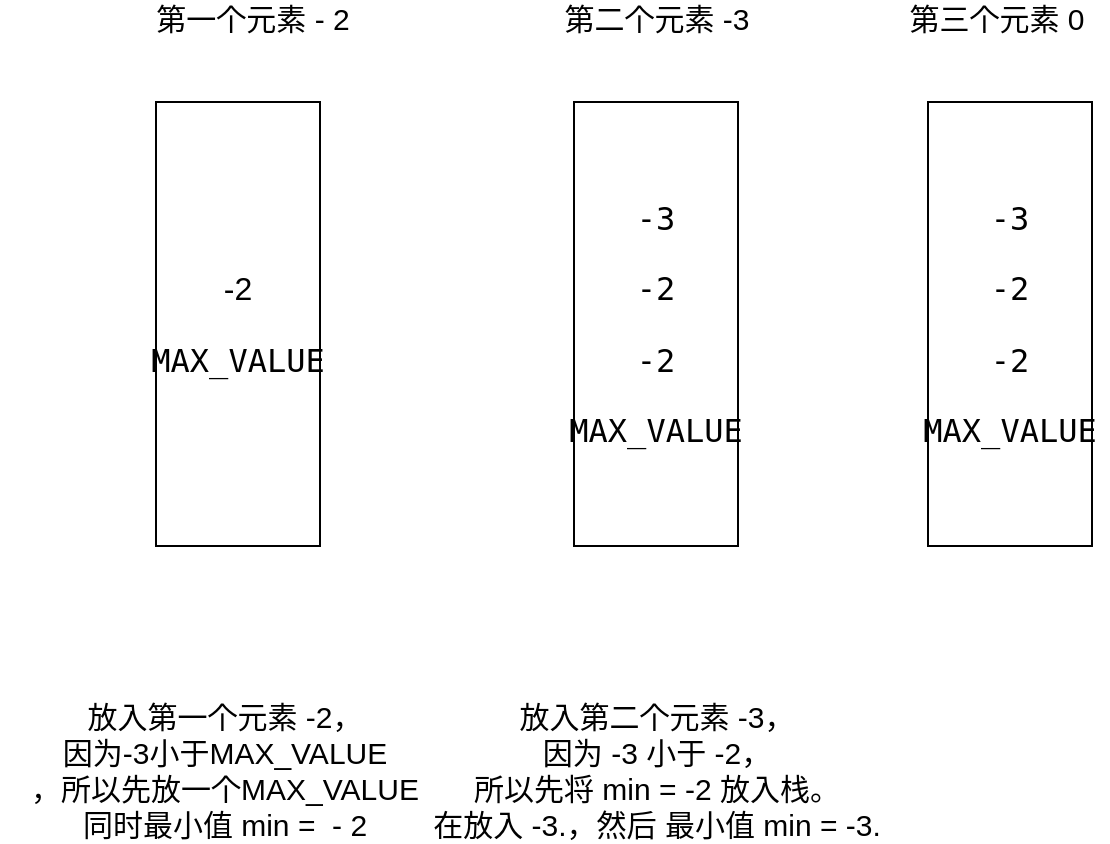 <mxfile version="13.8.1" type="github"><diagram id="w6sPK4U5XrQKAN2HrAsp" name="Page-1"><mxGraphModel dx="1422" dy="762" grid="1" gridSize="16" guides="1" tooltips="1" connect="1" arrows="1" fold="1" page="1" pageScale="1" pageWidth="827" pageHeight="1169" math="0" shadow="0"><root><mxCell id="0"/><mxCell id="1" parent="0"/><mxCell id="c3A-eEiMhOw2oOmPYxGu-1" value="&lt;pre style=&quot;font-size: 16px&quot;&gt;&lt;span style=&quot;font-family: &amp;#34;helvetica&amp;#34; ; white-space: normal&quot;&gt;-2&lt;/span&gt;&lt;br&gt;&lt;/pre&gt;&lt;pre style=&quot;font-size: 16px&quot;&gt;MAX_VALUE&lt;/pre&gt;" style="rounded=0;whiteSpace=wrap;html=1;direction=south;" vertex="1" parent="1"><mxGeometry x="78" y="98" width="82" height="222" as="geometry"/></mxCell><mxCell id="c3A-eEiMhOw2oOmPYxGu-2" value="&lt;pre style=&quot;font-size: 16px&quot;&gt;-3&lt;/pre&gt;&lt;pre style=&quot;font-size: 16px&quot;&gt;-2&lt;/pre&gt;&lt;pre style=&quot;font-size: 16px&quot;&gt;-2&lt;/pre&gt;&lt;pre style=&quot;font-size: 16px&quot;&gt;MAX_VALUE&lt;/pre&gt;" style="rounded=0;whiteSpace=wrap;html=1;direction=south;" vertex="1" parent="1"><mxGeometry x="287" y="98" width="82" height="222" as="geometry"/></mxCell><mxCell id="c3A-eEiMhOw2oOmPYxGu-3" value="&lt;font style=&quot;font-size: 15px&quot;&gt;放入第一个元素 -2，&lt;br&gt;因为-3小于MAX_VALUE&lt;br&gt;，所以先放一个MAX_VALUE&lt;br&gt;同时最小值 min =&amp;nbsp; - 2&lt;/font&gt;" style="text;html=1;resizable=0;autosize=1;align=center;verticalAlign=middle;points=[];fillColor=none;strokeColor=none;rounded=0;" vertex="1" parent="1"><mxGeometry y="400" width="224" height="64" as="geometry"/></mxCell><mxCell id="c3A-eEiMhOw2oOmPYxGu-4" value="&lt;font style=&quot;font-size: 15px&quot;&gt;第二个元素 -3&lt;/font&gt;" style="text;html=1;resizable=0;autosize=1;align=center;verticalAlign=middle;points=[];fillColor=none;strokeColor=none;rounded=0;" vertex="1" parent="1"><mxGeometry x="272" y="48" width="112" height="16" as="geometry"/></mxCell><mxCell id="c3A-eEiMhOw2oOmPYxGu-5" value="&lt;font style=&quot;font-size: 15px&quot;&gt;第一个元素 - 2&lt;/font&gt;" style="text;html=1;resizable=0;autosize=1;align=center;verticalAlign=middle;points=[];fillColor=none;strokeColor=none;rounded=0;" vertex="1" parent="1"><mxGeometry x="62" y="48" width="128" height="16" as="geometry"/></mxCell><mxCell id="c3A-eEiMhOw2oOmPYxGu-6" value="&lt;pre style=&quot;font-size: 16px&quot;&gt;-3&lt;/pre&gt;&lt;pre style=&quot;font-size: 16px&quot;&gt;-2&lt;/pre&gt;&lt;pre style=&quot;font-size: 16px&quot;&gt;-2&lt;/pre&gt;&lt;pre style=&quot;font-size: 16px&quot;&gt;MAX_VALUE&lt;/pre&gt;" style="rounded=0;whiteSpace=wrap;html=1;direction=south;" vertex="1" parent="1"><mxGeometry x="464" y="98" width="82" height="222" as="geometry"/></mxCell><mxCell id="c3A-eEiMhOw2oOmPYxGu-7" value="&lt;font style=&quot;font-size: 15px&quot;&gt;第三个元素 0&lt;/font&gt;" style="text;html=1;resizable=0;autosize=1;align=center;verticalAlign=middle;points=[];fillColor=none;strokeColor=none;rounded=0;" vertex="1" parent="1"><mxGeometry x="442" y="48" width="112" height="16" as="geometry"/></mxCell><mxCell id="c3A-eEiMhOw2oOmPYxGu-8" value="&lt;font style=&quot;font-size: 15px&quot;&gt;放入第二个元素 -3，&lt;br&gt;因为 -3&amp;nbsp;小于 -2，&lt;br&gt;所以先将&amp;nbsp;min = -2&amp;nbsp;放入栈。&lt;br&gt;在放入 -3.，然后&amp;nbsp;最小值&amp;nbsp;min = -3.&lt;/font&gt;" style="text;html=1;resizable=0;autosize=1;align=center;verticalAlign=middle;points=[];fillColor=none;strokeColor=none;rounded=0;" vertex="1" parent="1"><mxGeometry x="200" y="400" width="256" height="64" as="geometry"/></mxCell></root></mxGraphModel></diagram></mxfile>